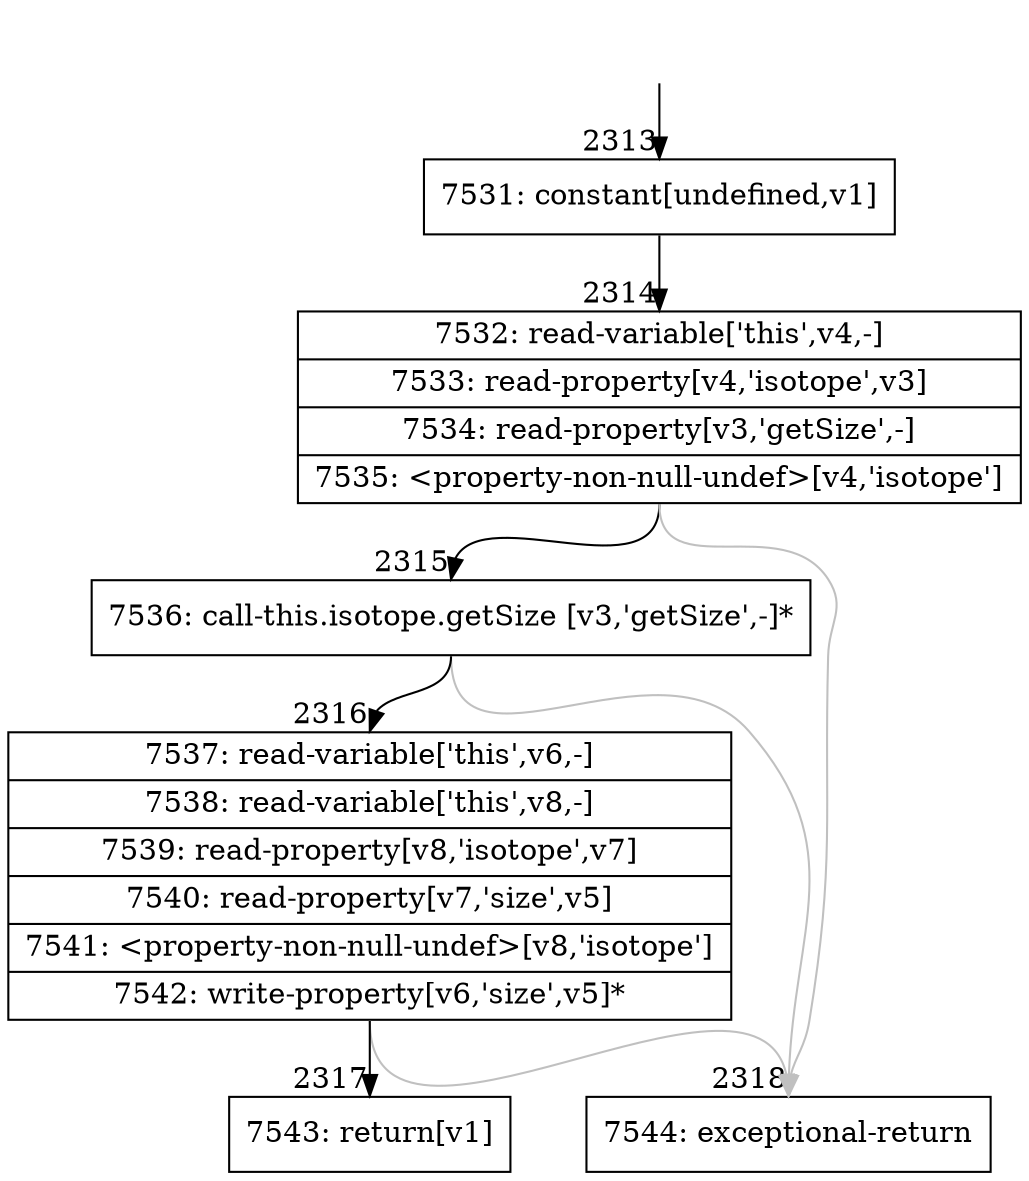 digraph {
rankdir="TD"
BB_entry215[shape=none,label=""];
BB_entry215 -> BB2313 [tailport=s, headport=n, headlabel="    2313"]
BB2313 [shape=record label="{7531: constant[undefined,v1]}" ] 
BB2313 -> BB2314 [tailport=s, headport=n, headlabel="      2314"]
BB2314 [shape=record label="{7532: read-variable['this',v4,-]|7533: read-property[v4,'isotope',v3]|7534: read-property[v3,'getSize',-]|7535: \<property-non-null-undef\>[v4,'isotope']}" ] 
BB2314 -> BB2315 [tailport=s, headport=n, headlabel="      2315"]
BB2314 -> BB2318 [tailport=s, headport=n, color=gray, headlabel="      2318"]
BB2315 [shape=record label="{7536: call-this.isotope.getSize [v3,'getSize',-]*}" ] 
BB2315 -> BB2316 [tailport=s, headport=n, headlabel="      2316"]
BB2315 -> BB2318 [tailport=s, headport=n, color=gray]
BB2316 [shape=record label="{7537: read-variable['this',v6,-]|7538: read-variable['this',v8,-]|7539: read-property[v8,'isotope',v7]|7540: read-property[v7,'size',v5]|7541: \<property-non-null-undef\>[v8,'isotope']|7542: write-property[v6,'size',v5]*}" ] 
BB2316 -> BB2317 [tailport=s, headport=n, headlabel="      2317"]
BB2316 -> BB2318 [tailport=s, headport=n, color=gray]
BB2317 [shape=record label="{7543: return[v1]}" ] 
BB2318 [shape=record label="{7544: exceptional-return}" ] 
//#$~ 3196
}
